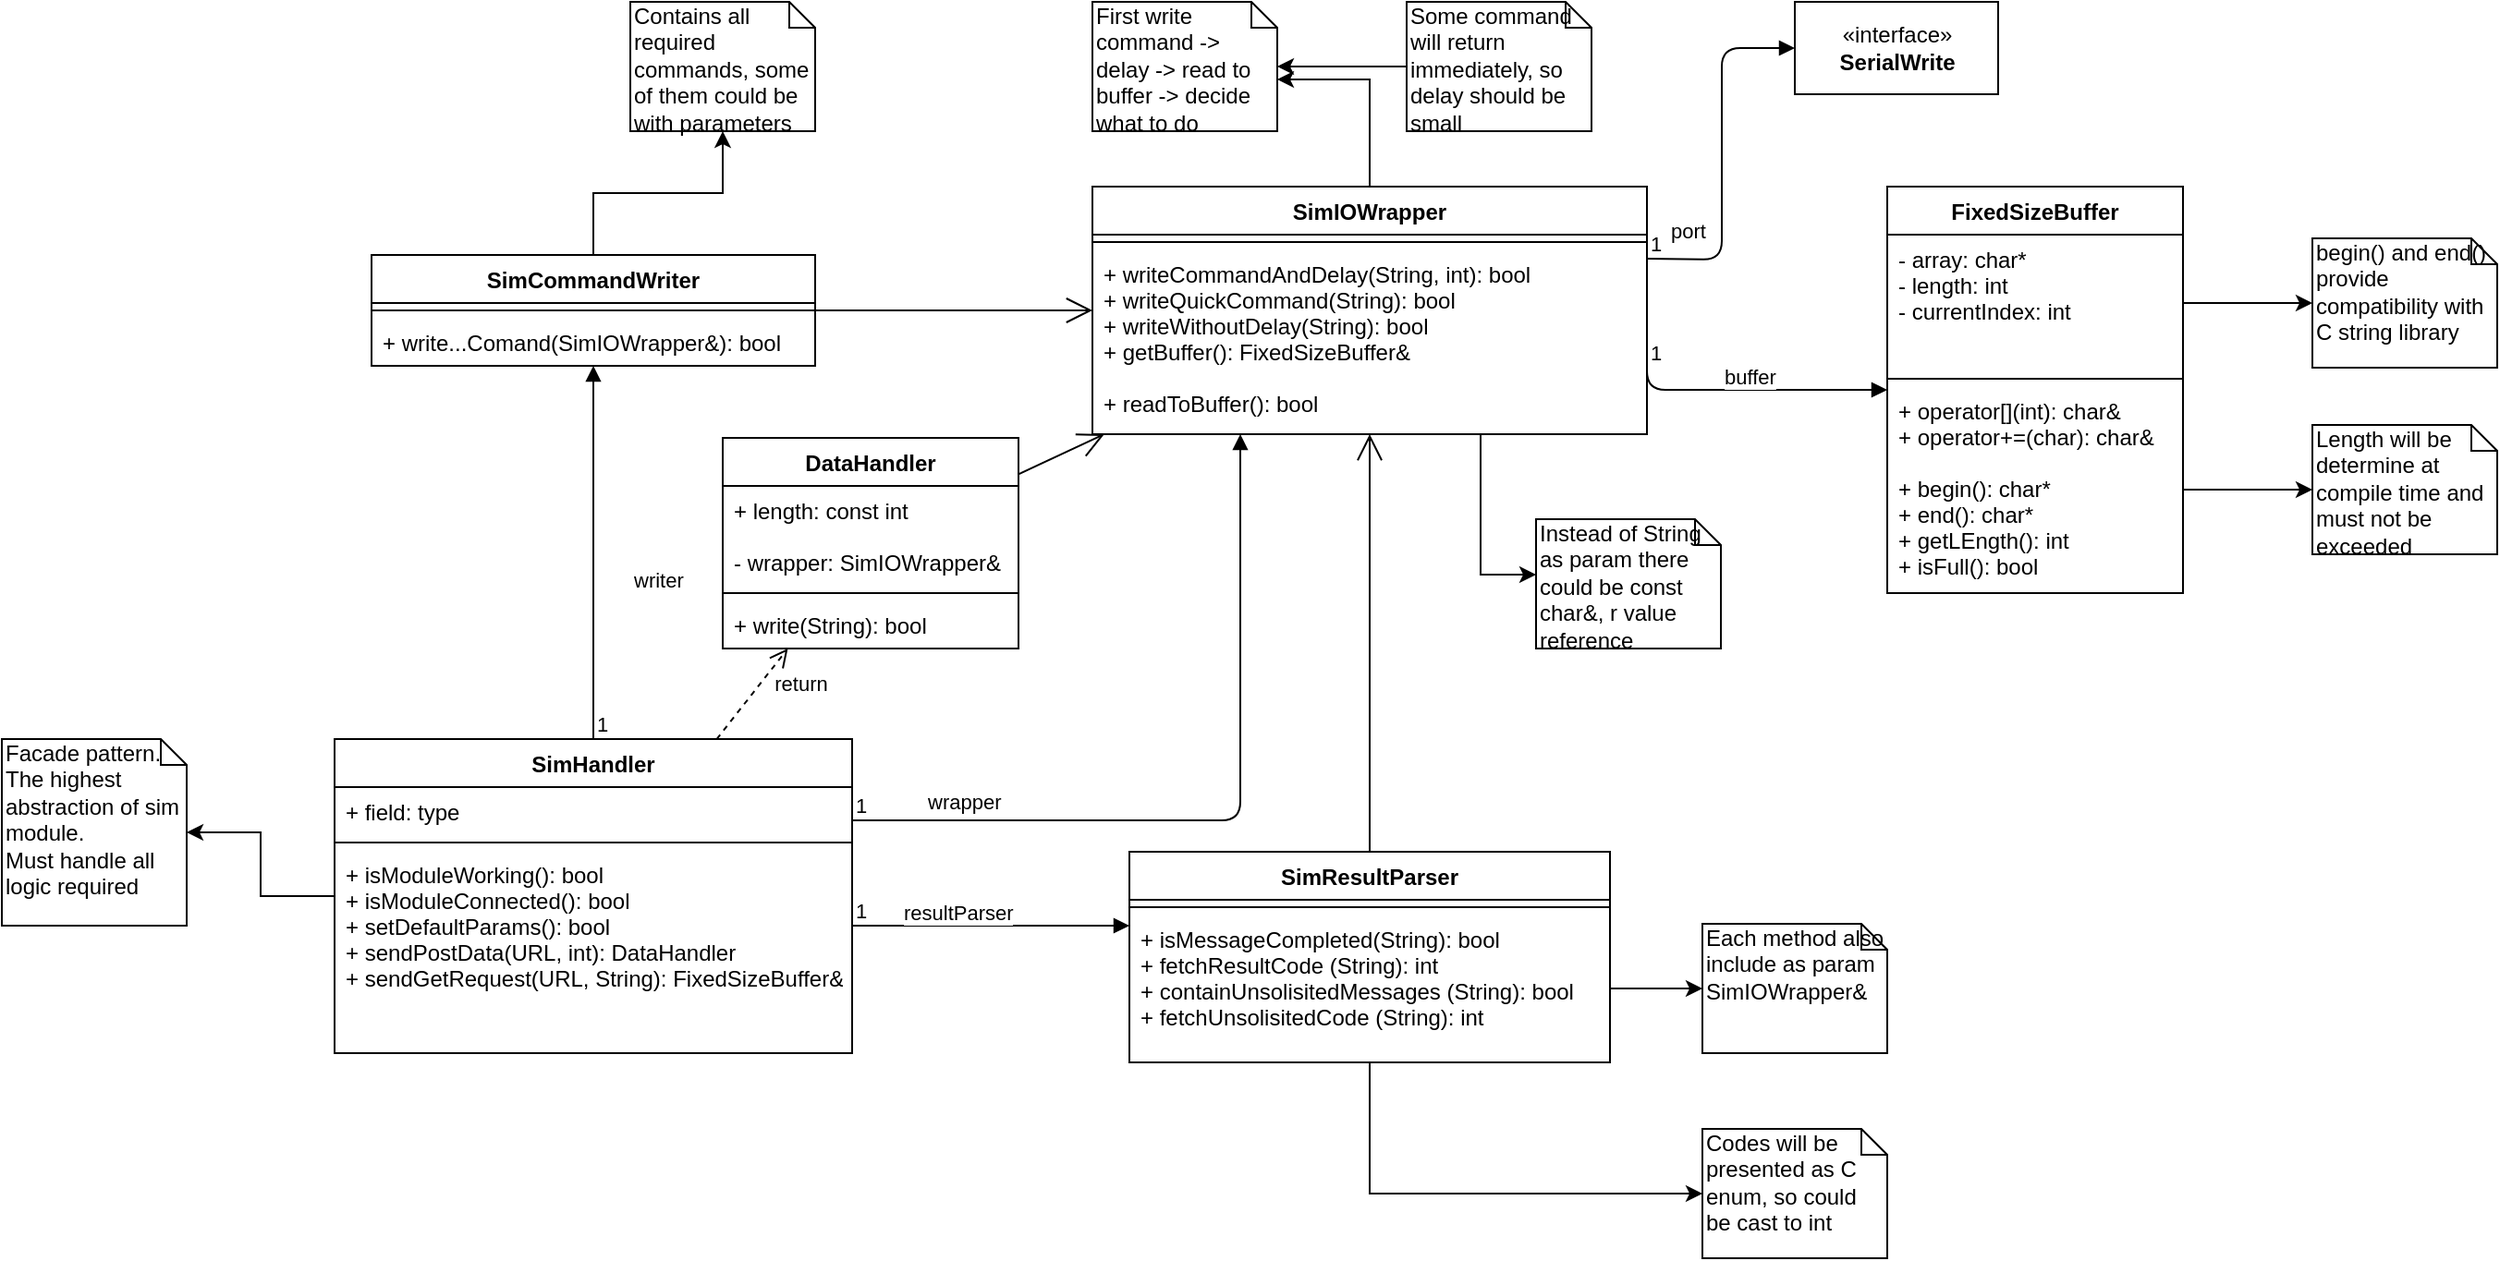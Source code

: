 <mxfile version="13.7.5" type="device"><diagram id="C5RBs43oDa-KdzZeNtuy" name="Page-1"><mxGraphModel dx="2209" dy="795" grid="1" gridSize="10" guides="1" tooltips="1" connect="1" arrows="1" fold="1" page="1" pageScale="1" pageWidth="827" pageHeight="1169" math="0" shadow="0"><root><mxCell id="WIyWlLk6GJQsqaUBKTNV-0"/><mxCell id="WIyWlLk6GJQsqaUBKTNV-1" parent="WIyWlLk6GJQsqaUBKTNV-0"/><mxCell id="JPeQpSm2stwbAgqJkFVp-4" value="«interface»&lt;br&gt;&lt;b&gt;SerialWrite&lt;/b&gt;" style="html=1;" vertex="1" parent="WIyWlLk6GJQsqaUBKTNV-1"><mxGeometry x="400" y="20" width="110" height="50" as="geometry"/></mxCell><mxCell id="JPeQpSm2stwbAgqJkFVp-9" value="port" style="endArrow=block;endFill=1;html=1;edgeStyle=orthogonalEdgeStyle;align=left;verticalAlign=top;entryX=0;entryY=0.5;entryDx=0;entryDy=0;exitX=1;exitY=0.5;exitDx=0;exitDy=0;" edge="1" parent="WIyWlLk6GJQsqaUBKTNV-1" target="JPeQpSm2stwbAgqJkFVp-4"><mxGeometry x="-0.289" y="30" relative="1" as="geometry"><mxPoint x="320" y="159" as="sourcePoint"/><mxPoint x="486" y="162.5" as="targetPoint"/><mxPoint as="offset"/></mxGeometry></mxCell><mxCell id="JPeQpSm2stwbAgqJkFVp-10" value="1" style="edgeLabel;resizable=0;html=1;align=left;verticalAlign=bottom;" connectable="0" vertex="1" parent="JPeQpSm2stwbAgqJkFVp-9"><mxGeometry x="-1" relative="1" as="geometry"/></mxCell><mxCell id="JPeQpSm2stwbAgqJkFVp-19" value="buffer" style="endArrow=block;endFill=1;html=1;edgeStyle=orthogonalEdgeStyle;align=left;verticalAlign=top;exitX=1;exitY=0.5;exitDx=0;exitDy=0;" edge="1" parent="WIyWlLk6GJQsqaUBKTNV-1" source="JPeQpSm2stwbAgqJkFVp-3" target="JPeQpSm2stwbAgqJkFVp-15"><mxGeometry x="-0.154" y="20" relative="1" as="geometry"><mxPoint x="376" y="230" as="sourcePoint"/><mxPoint x="420" y="300" as="targetPoint"/><Array as="points"><mxPoint x="320" y="230"/></Array><mxPoint as="offset"/></mxGeometry></mxCell><mxCell id="JPeQpSm2stwbAgqJkFVp-20" value="1" style="edgeLabel;resizable=0;html=1;align=left;verticalAlign=bottom;" connectable="0" vertex="1" parent="JPeQpSm2stwbAgqJkFVp-19"><mxGeometry x="-1" relative="1" as="geometry"><mxPoint y="14" as="offset"/></mxGeometry></mxCell><mxCell id="JPeQpSm2stwbAgqJkFVp-21" value="begin() and end() provide compatibility with C string library" style="shape=note;whiteSpace=wrap;html=1;size=14;verticalAlign=top;align=left;spacingTop=-6;" vertex="1" parent="WIyWlLk6GJQsqaUBKTNV-1"><mxGeometry x="680" y="148" width="100" height="70" as="geometry"/></mxCell><mxCell id="JPeQpSm2stwbAgqJkFVp-26" style="edgeStyle=orthogonalEdgeStyle;rounded=0;orthogonalLoop=1;jettySize=auto;html=1;entryX=0;entryY=0;entryDx=100;entryDy=42;entryPerimeter=0;" edge="1" parent="WIyWlLk6GJQsqaUBKTNV-1" source="JPeQpSm2stwbAgqJkFVp-0" target="JPeQpSm2stwbAgqJkFVp-25"><mxGeometry relative="1" as="geometry"/></mxCell><mxCell id="JPeQpSm2stwbAgqJkFVp-0" value="SimIOWrapper" style="swimlane;fontStyle=1;align=center;verticalAlign=top;childLayout=stackLayout;horizontal=1;startSize=26;horizontalStack=0;resizeParent=1;resizeParentMax=0;resizeLast=0;collapsible=1;marginBottom=0;" vertex="1" parent="WIyWlLk6GJQsqaUBKTNV-1"><mxGeometry x="20" y="120" width="300" height="134" as="geometry"/></mxCell><mxCell id="JPeQpSm2stwbAgqJkFVp-2" value="" style="line;strokeWidth=1;fillColor=none;align=left;verticalAlign=middle;spacingTop=-1;spacingLeft=3;spacingRight=3;rotatable=0;labelPosition=right;points=[];portConstraint=eastwest;" vertex="1" parent="JPeQpSm2stwbAgqJkFVp-0"><mxGeometry y="26" width="300" height="8" as="geometry"/></mxCell><mxCell id="JPeQpSm2stwbAgqJkFVp-3" value="+ writeCommandAndDelay(String, int): bool&#10;+ writeQuickCommand(String): bool&#10;+ writeWithoutDelay(String): bool&#10;+ getBuffer(): FixedSizeBuffer&amp;&#10;&#10;+ readToBuffer(): bool" style="text;strokeColor=none;fillColor=none;align=left;verticalAlign=top;spacingLeft=4;spacingRight=4;overflow=hidden;rotatable=0;points=[[0,0.5],[1,0.5]];portConstraint=eastwest;" vertex="1" parent="JPeQpSm2stwbAgqJkFVp-0"><mxGeometry y="34" width="300" height="100" as="geometry"/></mxCell><mxCell id="JPeQpSm2stwbAgqJkFVp-22" style="edgeStyle=orthogonalEdgeStyle;rounded=0;orthogonalLoop=1;jettySize=auto;html=1;" edge="1" parent="WIyWlLk6GJQsqaUBKTNV-1" source="JPeQpSm2stwbAgqJkFVp-16" target="JPeQpSm2stwbAgqJkFVp-21"><mxGeometry relative="1" as="geometry"/></mxCell><mxCell id="JPeQpSm2stwbAgqJkFVp-23" value="Length will be determine at compile time and must not be exceeded" style="shape=note;whiteSpace=wrap;html=1;size=14;verticalAlign=top;align=left;spacingTop=-6;" vertex="1" parent="WIyWlLk6GJQsqaUBKTNV-1"><mxGeometry x="680" y="249" width="100" height="70" as="geometry"/></mxCell><mxCell id="JPeQpSm2stwbAgqJkFVp-24" style="edgeStyle=orthogonalEdgeStyle;rounded=0;orthogonalLoop=1;jettySize=auto;html=1;" edge="1" parent="WIyWlLk6GJQsqaUBKTNV-1" source="JPeQpSm2stwbAgqJkFVp-18" target="JPeQpSm2stwbAgqJkFVp-23"><mxGeometry relative="1" as="geometry"/></mxCell><mxCell id="JPeQpSm2stwbAgqJkFVp-25" value="First write command -&amp;gt; delay -&amp;gt; read to buffer -&amp;gt; decide what to do" style="shape=note;whiteSpace=wrap;html=1;size=14;verticalAlign=top;align=left;spacingTop=-6;" vertex="1" parent="WIyWlLk6GJQsqaUBKTNV-1"><mxGeometry x="20" y="20" width="100" height="70" as="geometry"/></mxCell><mxCell id="JPeQpSm2stwbAgqJkFVp-29" style="edgeStyle=orthogonalEdgeStyle;rounded=0;orthogonalLoop=1;jettySize=auto;html=1;" edge="1" parent="WIyWlLk6GJQsqaUBKTNV-1" source="JPeQpSm2stwbAgqJkFVp-27" target="JPeQpSm2stwbAgqJkFVp-25"><mxGeometry relative="1" as="geometry"/></mxCell><mxCell id="JPeQpSm2stwbAgqJkFVp-27" value="Some command will return immediately, so delay should be small" style="shape=note;whiteSpace=wrap;html=1;size=14;verticalAlign=top;align=left;spacingTop=-6;" vertex="1" parent="WIyWlLk6GJQsqaUBKTNV-1"><mxGeometry x="190" y="20" width="100" height="70" as="geometry"/></mxCell><mxCell id="JPeQpSm2stwbAgqJkFVp-30" value="Instead of String as param there could be const char&amp;amp;, r value reference" style="shape=note;whiteSpace=wrap;html=1;size=14;verticalAlign=top;align=left;spacingTop=-6;" vertex="1" parent="WIyWlLk6GJQsqaUBKTNV-1"><mxGeometry x="260" y="300" width="100" height="70" as="geometry"/></mxCell><mxCell id="JPeQpSm2stwbAgqJkFVp-31" style="edgeStyle=orthogonalEdgeStyle;rounded=0;orthogonalLoop=1;jettySize=auto;html=1;exitX=0.7;exitY=1;exitDx=0;exitDy=0;exitPerimeter=0;" edge="1" parent="WIyWlLk6GJQsqaUBKTNV-1" source="JPeQpSm2stwbAgqJkFVp-3" target="JPeQpSm2stwbAgqJkFVp-30"><mxGeometry relative="1" as="geometry"><Array as="points"><mxPoint x="230" y="330"/></Array></mxGeometry></mxCell><mxCell id="JPeQpSm2stwbAgqJkFVp-38" style="edgeStyle=orthogonalEdgeStyle;rounded=0;orthogonalLoop=1;jettySize=auto;html=1;" edge="1" parent="WIyWlLk6GJQsqaUBKTNV-1" source="JPeQpSm2stwbAgqJkFVp-32" target="JPeQpSm2stwbAgqJkFVp-37"><mxGeometry relative="1" as="geometry"/></mxCell><mxCell id="JPeQpSm2stwbAgqJkFVp-37" value="Contains all required commands, some of them could be with parameters" style="shape=note;whiteSpace=wrap;html=1;size=14;verticalAlign=top;align=left;spacingTop=-6;" vertex="1" parent="WIyWlLk6GJQsqaUBKTNV-1"><mxGeometry x="-230" y="20" width="100" height="70" as="geometry"/></mxCell><mxCell id="JPeQpSm2stwbAgqJkFVp-43" value="" style="endArrow=open;endFill=1;endSize=12;html=1;" edge="1" parent="WIyWlLk6GJQsqaUBKTNV-1" source="JPeQpSm2stwbAgqJkFVp-32" target="JPeQpSm2stwbAgqJkFVp-0"><mxGeometry width="160" relative="1" as="geometry"><mxPoint x="30" y="420" as="sourcePoint"/><mxPoint x="190" y="420" as="targetPoint"/></mxGeometry></mxCell><mxCell id="JPeQpSm2stwbAgqJkFVp-32" value="SimCommandWriter" style="swimlane;fontStyle=1;align=center;verticalAlign=top;childLayout=stackLayout;horizontal=1;startSize=26;horizontalStack=0;resizeParent=1;resizeParentMax=0;resizeLast=0;collapsible=1;marginBottom=0;" vertex="1" parent="WIyWlLk6GJQsqaUBKTNV-1"><mxGeometry x="-370" y="157" width="240" height="60" as="geometry"/></mxCell><mxCell id="JPeQpSm2stwbAgqJkFVp-34" value="" style="line;strokeWidth=1;fillColor=none;align=left;verticalAlign=middle;spacingTop=-1;spacingLeft=3;spacingRight=3;rotatable=0;labelPosition=right;points=[];portConstraint=eastwest;" vertex="1" parent="JPeQpSm2stwbAgqJkFVp-32"><mxGeometry y="26" width="240" height="8" as="geometry"/></mxCell><mxCell id="JPeQpSm2stwbAgqJkFVp-35" value="+ write...Comand(SimIOWrapper&amp;): bool" style="text;strokeColor=none;fillColor=none;align=left;verticalAlign=top;spacingLeft=4;spacingRight=4;overflow=hidden;rotatable=0;points=[[0,0.5],[1,0.5]];portConstraint=eastwest;" vertex="1" parent="JPeQpSm2stwbAgqJkFVp-32"><mxGeometry y="34" width="240" height="26" as="geometry"/></mxCell><mxCell id="JPeQpSm2stwbAgqJkFVp-48" value="" style="endArrow=open;endFill=1;endSize=12;html=1;" edge="1" parent="WIyWlLk6GJQsqaUBKTNV-1" source="JPeQpSm2stwbAgqJkFVp-44" target="JPeQpSm2stwbAgqJkFVp-0"><mxGeometry width="160" relative="1" as="geometry"><mxPoint x="-100" y="350" as="sourcePoint"/><mxPoint x="50" y="350" as="targetPoint"/></mxGeometry></mxCell><mxCell id="JPeQpSm2stwbAgqJkFVp-49" value="Each method also include as param SimIOWrapper&amp;amp;" style="shape=note;whiteSpace=wrap;html=1;size=14;verticalAlign=top;align=left;spacingTop=-6;" vertex="1" parent="WIyWlLk6GJQsqaUBKTNV-1"><mxGeometry x="350" y="519" width="100" height="70" as="geometry"/></mxCell><mxCell id="JPeQpSm2stwbAgqJkFVp-50" style="edgeStyle=orthogonalEdgeStyle;rounded=0;orthogonalLoop=1;jettySize=auto;html=1;" edge="1" parent="WIyWlLk6GJQsqaUBKTNV-1" source="JPeQpSm2stwbAgqJkFVp-47" target="JPeQpSm2stwbAgqJkFVp-49"><mxGeometry relative="1" as="geometry"/></mxCell><mxCell id="JPeQpSm2stwbAgqJkFVp-52" value="Codes will be presented as C enum, so could be cast to int" style="shape=note;whiteSpace=wrap;html=1;size=14;verticalAlign=top;align=left;spacingTop=-6;" vertex="1" parent="WIyWlLk6GJQsqaUBKTNV-1"><mxGeometry x="350" y="630" width="100" height="70" as="geometry"/></mxCell><mxCell id="JPeQpSm2stwbAgqJkFVp-53" style="edgeStyle=orthogonalEdgeStyle;rounded=0;orthogonalLoop=1;jettySize=auto;html=1;" edge="1" parent="WIyWlLk6GJQsqaUBKTNV-1" source="JPeQpSm2stwbAgqJkFVp-47" target="JPeQpSm2stwbAgqJkFVp-52"><mxGeometry relative="1" as="geometry"><Array as="points"><mxPoint x="170" y="665"/></Array></mxGeometry></mxCell><mxCell id="JPeQpSm2stwbAgqJkFVp-15" value="FixedSizeBuffer" style="swimlane;fontStyle=1;align=center;verticalAlign=top;childLayout=stackLayout;horizontal=1;startSize=26;horizontalStack=0;resizeParent=1;resizeParentMax=0;resizeLast=0;collapsible=1;marginBottom=0;" vertex="1" parent="WIyWlLk6GJQsqaUBKTNV-1"><mxGeometry x="450" y="120" width="160" height="220" as="geometry"/></mxCell><mxCell id="JPeQpSm2stwbAgqJkFVp-16" value="- array: char*&#10;- length: int&#10;- currentIndex: int" style="text;strokeColor=none;fillColor=none;align=left;verticalAlign=top;spacingLeft=4;spacingRight=4;overflow=hidden;rotatable=0;points=[[0,0.5],[1,0.5]];portConstraint=eastwest;" vertex="1" parent="JPeQpSm2stwbAgqJkFVp-15"><mxGeometry y="26" width="160" height="74" as="geometry"/></mxCell><mxCell id="JPeQpSm2stwbAgqJkFVp-17" value="" style="line;strokeWidth=1;fillColor=none;align=left;verticalAlign=middle;spacingTop=-1;spacingLeft=3;spacingRight=3;rotatable=0;labelPosition=right;points=[];portConstraint=eastwest;" vertex="1" parent="JPeQpSm2stwbAgqJkFVp-15"><mxGeometry y="100" width="160" height="8" as="geometry"/></mxCell><mxCell id="JPeQpSm2stwbAgqJkFVp-18" value="+ operator[](int): char&amp;&#10;+ operator+=(char): char&amp;&#10;&#10;+ begin(): char*&#10;+ end(): char*&#10;+ getLEngth(): int&#10;+ isFull(): bool" style="text;strokeColor=none;fillColor=none;align=left;verticalAlign=top;spacingLeft=4;spacingRight=4;overflow=hidden;rotatable=0;points=[[0,0.5],[1,0.5]];portConstraint=eastwest;" vertex="1" parent="JPeQpSm2stwbAgqJkFVp-15"><mxGeometry y="108" width="160" height="112" as="geometry"/></mxCell><mxCell id="JPeQpSm2stwbAgqJkFVp-60" value="writer" style="endArrow=block;endFill=1;html=1;edgeStyle=orthogonalEdgeStyle;align=left;verticalAlign=top;" edge="1" parent="WIyWlLk6GJQsqaUBKTNV-1" source="JPeQpSm2stwbAgqJkFVp-54" target="JPeQpSm2stwbAgqJkFVp-32"><mxGeometry x="-0.02" y="-20" relative="1" as="geometry"><mxPoint x="-270" y="330" as="sourcePoint"/><mxPoint x="-110" y="330" as="targetPoint"/><mxPoint as="offset"/></mxGeometry></mxCell><mxCell id="JPeQpSm2stwbAgqJkFVp-61" value="1" style="edgeLabel;resizable=0;html=1;align=left;verticalAlign=bottom;" connectable="0" vertex="1" parent="JPeQpSm2stwbAgqJkFVp-60"><mxGeometry x="-1" relative="1" as="geometry"/></mxCell><mxCell id="JPeQpSm2stwbAgqJkFVp-62" value="wrapper" style="endArrow=block;endFill=1;html=1;edgeStyle=orthogonalEdgeStyle;align=left;verticalAlign=top;" edge="1" parent="WIyWlLk6GJQsqaUBKTNV-1" source="JPeQpSm2stwbAgqJkFVp-54" target="JPeQpSm2stwbAgqJkFVp-0"><mxGeometry x="-0.816" y="23" relative="1" as="geometry"><mxPoint x="-100" y="360" as="sourcePoint"/><mxPoint x="60" y="360" as="targetPoint"/><Array as="points"><mxPoint x="100" y="463"/></Array><mxPoint as="offset"/></mxGeometry></mxCell><mxCell id="JPeQpSm2stwbAgqJkFVp-63" value="1" style="edgeLabel;resizable=0;html=1;align=left;verticalAlign=bottom;" connectable="0" vertex="1" parent="JPeQpSm2stwbAgqJkFVp-62"><mxGeometry x="-1" relative="1" as="geometry"/></mxCell><mxCell id="JPeQpSm2stwbAgqJkFVp-64" value="resultParser" style="endArrow=block;endFill=1;html=1;edgeStyle=orthogonalEdgeStyle;align=left;verticalAlign=top;" edge="1" parent="WIyWlLk6GJQsqaUBKTNV-1" source="JPeQpSm2stwbAgqJkFVp-54" target="JPeQpSm2stwbAgqJkFVp-44"><mxGeometry x="-0.263" y="36" relative="1" as="geometry"><mxPoint x="-160" y="553.5" as="sourcePoint"/><mxPoint y="553.5" as="targetPoint"/><Array as="points"><mxPoint x="-80" y="520"/><mxPoint x="-80" y="520"/></Array><mxPoint x="-30" y="16" as="offset"/></mxGeometry></mxCell><mxCell id="JPeQpSm2stwbAgqJkFVp-65" value="1" style="edgeLabel;resizable=0;html=1;align=left;verticalAlign=bottom;" connectable="0" vertex="1" parent="JPeQpSm2stwbAgqJkFVp-64"><mxGeometry x="-1" relative="1" as="geometry"/></mxCell><mxCell id="JPeQpSm2stwbAgqJkFVp-44" value="SimResultParser" style="swimlane;fontStyle=1;align=center;verticalAlign=top;childLayout=stackLayout;horizontal=1;startSize=26;horizontalStack=0;resizeParent=1;resizeParentMax=0;resizeLast=0;collapsible=1;marginBottom=0;" vertex="1" parent="WIyWlLk6GJQsqaUBKTNV-1"><mxGeometry x="40" y="480" width="260" height="114" as="geometry"/></mxCell><mxCell id="JPeQpSm2stwbAgqJkFVp-46" value="" style="line;strokeWidth=1;fillColor=none;align=left;verticalAlign=middle;spacingTop=-1;spacingLeft=3;spacingRight=3;rotatable=0;labelPosition=right;points=[];portConstraint=eastwest;" vertex="1" parent="JPeQpSm2stwbAgqJkFVp-44"><mxGeometry y="26" width="260" height="8" as="geometry"/></mxCell><mxCell id="JPeQpSm2stwbAgqJkFVp-47" value="+ isMessageCompleted(String): bool&#10;+ fetchResultCode (String): int&#10;+ containUnsolisitedMessages (String): bool&#10;+ fetchUnsolisitedCode (String): int" style="text;strokeColor=none;fillColor=none;align=left;verticalAlign=top;spacingLeft=4;spacingRight=4;overflow=hidden;rotatable=0;points=[[0,0.5],[1,0.5]];portConstraint=eastwest;" vertex="1" parent="JPeQpSm2stwbAgqJkFVp-44"><mxGeometry y="34" width="260" height="80" as="geometry"/></mxCell><mxCell id="JPeQpSm2stwbAgqJkFVp-66" value="DataHandler" style="swimlane;fontStyle=1;align=center;verticalAlign=top;childLayout=stackLayout;horizontal=1;startSize=26;horizontalStack=0;resizeParent=1;resizeParentMax=0;resizeLast=0;collapsible=1;marginBottom=0;" vertex="1" parent="WIyWlLk6GJQsqaUBKTNV-1"><mxGeometry x="-180" y="256" width="160" height="114" as="geometry"/></mxCell><mxCell id="JPeQpSm2stwbAgqJkFVp-67" value="+ length: const int&#10;&#10;- wrapper: SimIOWrapper&amp;" style="text;strokeColor=none;fillColor=none;align=left;verticalAlign=top;spacingLeft=4;spacingRight=4;overflow=hidden;rotatable=0;points=[[0,0.5],[1,0.5]];portConstraint=eastwest;" vertex="1" parent="JPeQpSm2stwbAgqJkFVp-66"><mxGeometry y="26" width="160" height="54" as="geometry"/></mxCell><mxCell id="JPeQpSm2stwbAgqJkFVp-68" value="" style="line;strokeWidth=1;fillColor=none;align=left;verticalAlign=middle;spacingTop=-1;spacingLeft=3;spacingRight=3;rotatable=0;labelPosition=right;points=[];portConstraint=eastwest;" vertex="1" parent="JPeQpSm2stwbAgqJkFVp-66"><mxGeometry y="80" width="160" height="8" as="geometry"/></mxCell><mxCell id="JPeQpSm2stwbAgqJkFVp-69" value="+ write(String): bool" style="text;strokeColor=none;fillColor=none;align=left;verticalAlign=top;spacingLeft=4;spacingRight=4;overflow=hidden;rotatable=0;points=[[0,0.5],[1,0.5]];portConstraint=eastwest;" vertex="1" parent="JPeQpSm2stwbAgqJkFVp-66"><mxGeometry y="88" width="160" height="26" as="geometry"/></mxCell><mxCell id="JPeQpSm2stwbAgqJkFVp-70" value="return" style="html=1;verticalAlign=bottom;endArrow=open;dashed=1;endSize=8;" edge="1" parent="WIyWlLk6GJQsqaUBKTNV-1" source="JPeQpSm2stwbAgqJkFVp-54" target="JPeQpSm2stwbAgqJkFVp-66"><mxGeometry x="0.417" y="-23" relative="1" as="geometry"><mxPoint x="-50" y="410" as="sourcePoint"/><mxPoint x="-130" y="410" as="targetPoint"/><mxPoint y="-1" as="offset"/></mxGeometry></mxCell><mxCell id="JPeQpSm2stwbAgqJkFVp-72" value="" style="endArrow=open;endFill=1;endSize=12;html=1;" edge="1" parent="WIyWlLk6GJQsqaUBKTNV-1" source="JPeQpSm2stwbAgqJkFVp-66" target="JPeQpSm2stwbAgqJkFVp-0"><mxGeometry width="160" relative="1" as="geometry"><mxPoint x="-10" y="290" as="sourcePoint"/><mxPoint x="150" y="290" as="targetPoint"/></mxGeometry></mxCell><mxCell id="JPeQpSm2stwbAgqJkFVp-74" style="edgeStyle=orthogonalEdgeStyle;rounded=0;orthogonalLoop=1;jettySize=auto;html=1;" edge="1" parent="WIyWlLk6GJQsqaUBKTNV-1" source="JPeQpSm2stwbAgqJkFVp-54" target="JPeQpSm2stwbAgqJkFVp-73"><mxGeometry relative="1" as="geometry"/></mxCell><mxCell id="JPeQpSm2stwbAgqJkFVp-54" value="SimHandler" style="swimlane;fontStyle=1;align=center;verticalAlign=top;childLayout=stackLayout;horizontal=1;startSize=26;horizontalStack=0;resizeParent=1;resizeParentMax=0;resizeLast=0;collapsible=1;marginBottom=0;" vertex="1" parent="WIyWlLk6GJQsqaUBKTNV-1"><mxGeometry x="-390" y="419" width="280" height="170" as="geometry"/></mxCell><mxCell id="JPeQpSm2stwbAgqJkFVp-55" value="+ field: type" style="text;strokeColor=none;fillColor=none;align=left;verticalAlign=top;spacingLeft=4;spacingRight=4;overflow=hidden;rotatable=0;points=[[0,0.5],[1,0.5]];portConstraint=eastwest;" vertex="1" parent="JPeQpSm2stwbAgqJkFVp-54"><mxGeometry y="26" width="280" height="26" as="geometry"/></mxCell><mxCell id="JPeQpSm2stwbAgqJkFVp-56" value="" style="line;strokeWidth=1;fillColor=none;align=left;verticalAlign=middle;spacingTop=-1;spacingLeft=3;spacingRight=3;rotatable=0;labelPosition=right;points=[];portConstraint=eastwest;" vertex="1" parent="JPeQpSm2stwbAgqJkFVp-54"><mxGeometry y="52" width="280" height="8" as="geometry"/></mxCell><mxCell id="JPeQpSm2stwbAgqJkFVp-57" value="+ isModuleWorking(): bool&#10;+ isModuleConnected(): bool&#10;+ setDefaultParams(): bool&#10;+ sendPostData(URL, int): DataHandler&#10;+ sendGetRequest(URL, String): FixedSizeBuffer&amp;" style="text;strokeColor=none;fillColor=none;align=left;verticalAlign=top;spacingLeft=4;spacingRight=4;overflow=hidden;rotatable=0;points=[[0,0.5],[1,0.5]];portConstraint=eastwest;" vertex="1" parent="JPeQpSm2stwbAgqJkFVp-54"><mxGeometry y="60" width="280" height="110" as="geometry"/></mxCell><mxCell id="JPeQpSm2stwbAgqJkFVp-73" value="Facade pattern.&lt;br&gt;The highest abstraction of sim module.&lt;br&gt;Must handle all logic required&amp;nbsp;" style="shape=note;whiteSpace=wrap;html=1;size=14;verticalAlign=top;align=left;spacingTop=-6;" vertex="1" parent="WIyWlLk6GJQsqaUBKTNV-1"><mxGeometry x="-570" y="419" width="100" height="101" as="geometry"/></mxCell></root></mxGraphModel></diagram></mxfile>